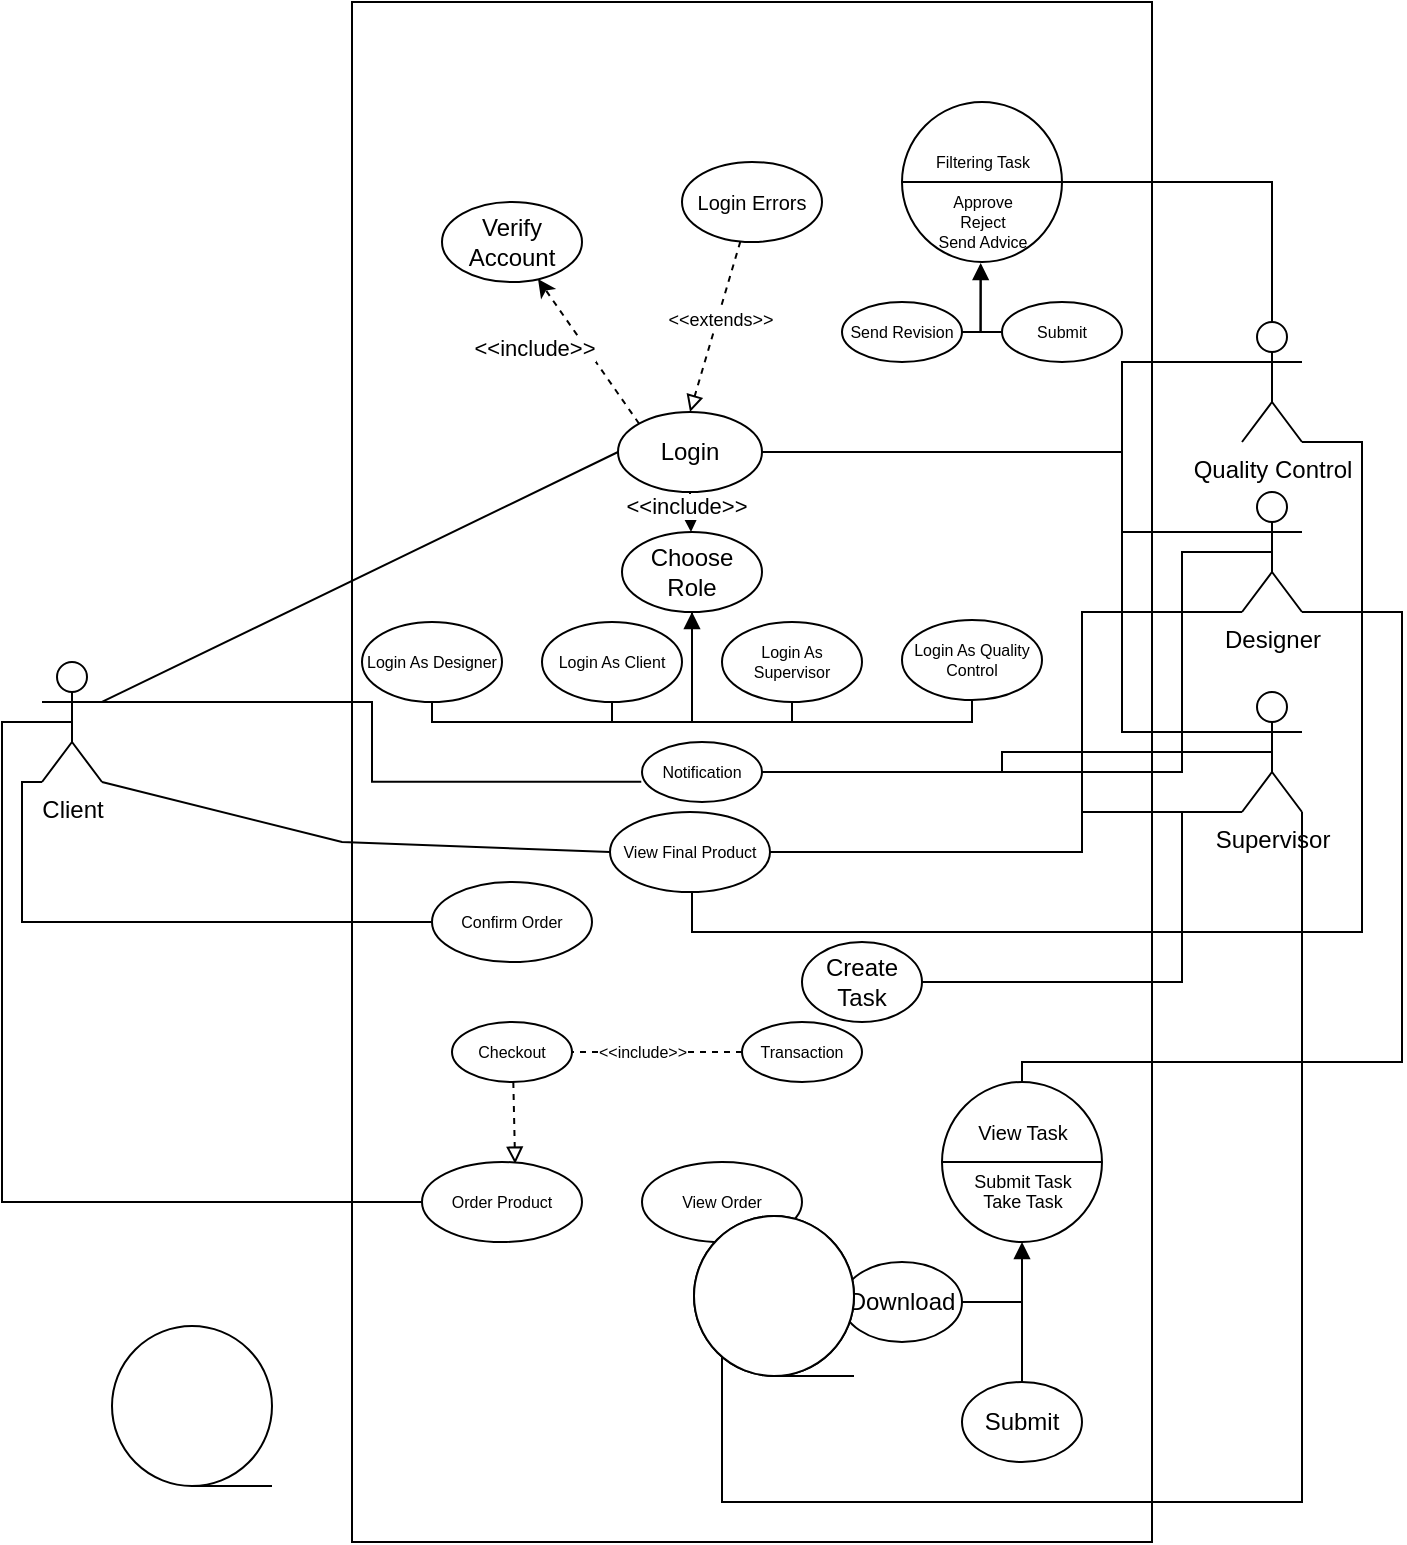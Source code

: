<mxfile version="20.4.0" type="device"><diagram id="AibUUXm_9n7ICeWO_whY" name="Halaman-1"><mxGraphModel dx="789" dy="443" grid="0" gridSize="10" guides="1" tooltips="1" connect="1" arrows="1" fold="1" page="1" pageScale="1" pageWidth="827" pageHeight="1169" math="0" shadow="0"><root><mxCell id="0"/><mxCell id="1" parent="0"/><mxCell id="dySBvEyfa3orBfAFJkpx-2" value="Designer" style="shape=umlActor;verticalLabelPosition=bottom;verticalAlign=top;html=1;outlineConnect=0;" vertex="1" parent="1"><mxGeometry x="700" y="585" width="30" height="60" as="geometry"/></mxCell><mxCell id="dySBvEyfa3orBfAFJkpx-3" value="Client" style="shape=umlActor;verticalLabelPosition=bottom;verticalAlign=top;html=1;outlineConnect=0;" vertex="1" parent="1"><mxGeometry x="100" y="670" width="30" height="60" as="geometry"/></mxCell><mxCell id="dySBvEyfa3orBfAFJkpx-5" value="" style="rounded=0;whiteSpace=wrap;html=1;" vertex="1" parent="1"><mxGeometry x="255" y="340" width="400" height="770" as="geometry"/></mxCell><mxCell id="dySBvEyfa3orBfAFJkpx-98" style="edgeStyle=none;rounded=0;orthogonalLoop=1;jettySize=auto;html=1;entryX=0;entryY=0.5;entryDx=0;entryDy=0;labelBackgroundColor=default;fontSize=10;startArrow=none;startFill=0;endArrow=none;endFill=0;elbow=vertical;exitX=1;exitY=0.333;exitDx=0;exitDy=0;exitPerimeter=0;" edge="1" parent="1" source="dySBvEyfa3orBfAFJkpx-3" target="dySBvEyfa3orBfAFJkpx-4"><mxGeometry relative="1" as="geometry"/></mxCell><mxCell id="dySBvEyfa3orBfAFJkpx-13" style="edgeStyle=none;rounded=0;orthogonalLoop=1;jettySize=auto;html=1;exitX=0;exitY=0;exitDx=0;exitDy=0;dashed=1;labelBackgroundColor=default;" edge="1" parent="1" source="dySBvEyfa3orBfAFJkpx-4" target="dySBvEyfa3orBfAFJkpx-6"><mxGeometry relative="1" as="geometry"/></mxCell><mxCell id="dySBvEyfa3orBfAFJkpx-14" value="&amp;lt;&amp;lt;include&amp;gt;&amp;gt;" style="edgeLabel;html=1;align=center;verticalAlign=middle;resizable=0;points=[];" vertex="1" connectable="0" parent="dySBvEyfa3orBfAFJkpx-13"><mxGeometry x="0.389" relative="1" as="geometry"><mxPoint x="-18" y="12" as="offset"/></mxGeometry></mxCell><mxCell id="dySBvEyfa3orBfAFJkpx-15" style="edgeStyle=none;rounded=0;orthogonalLoop=1;jettySize=auto;html=1;dashed=1;labelBackgroundColor=default;exitX=0.5;exitY=1;exitDx=0;exitDy=0;" edge="1" parent="1" source="dySBvEyfa3orBfAFJkpx-4" target="dySBvEyfa3orBfAFJkpx-7"><mxGeometry relative="1" as="geometry"><mxPoint x="370" y="600" as="sourcePoint"/></mxGeometry></mxCell><mxCell id="dySBvEyfa3orBfAFJkpx-16" value="&amp;lt;&amp;lt;include&amp;gt;&amp;gt;" style="edgeLabel;html=1;align=center;verticalAlign=middle;resizable=0;points=[];" vertex="1" connectable="0" parent="dySBvEyfa3orBfAFJkpx-15"><mxGeometry x="-0.309" y="-2" relative="1" as="geometry"><mxPoint as="offset"/></mxGeometry></mxCell><mxCell id="dySBvEyfa3orBfAFJkpx-4" value="Login" style="ellipse;whiteSpace=wrap;html=1;" vertex="1" parent="1"><mxGeometry x="388" y="545" width="72" height="40" as="geometry"/></mxCell><mxCell id="dySBvEyfa3orBfAFJkpx-6" value="Verify Account" style="ellipse;whiteSpace=wrap;html=1;" vertex="1" parent="1"><mxGeometry x="300" y="440" width="70" height="40" as="geometry"/></mxCell><mxCell id="dySBvEyfa3orBfAFJkpx-7" value="Choose Role" style="ellipse;whiteSpace=wrap;html=1;" vertex="1" parent="1"><mxGeometry x="390" y="605" width="70" height="40" as="geometry"/></mxCell><mxCell id="dySBvEyfa3orBfAFJkpx-20" value="" style="endArrow=none;html=1;edgeStyle=elbowEdgeStyle;rounded=0;labelBackgroundColor=default;startArrow=block;startFill=1;elbow=vertical;" edge="1" parent="1" source="dySBvEyfa3orBfAFJkpx-7" target="dySBvEyfa3orBfAFJkpx-8"><mxGeometry relative="1" as="geometry"><mxPoint x="350" y="670" as="sourcePoint"/><mxPoint x="510" y="670" as="targetPoint"/><Array as="points"><mxPoint x="370" y="700"/><mxPoint x="370" y="710"/><mxPoint x="360" y="720"/></Array></mxGeometry></mxCell><mxCell id="dySBvEyfa3orBfAFJkpx-66" style="edgeStyle=elbowEdgeStyle;rounded=0;orthogonalLoop=1;jettySize=auto;elbow=vertical;html=1;labelBackgroundColor=default;startArrow=none;startFill=0;endArrow=none;endFill=0;exitX=0.5;exitY=0;exitDx=0;exitDy=0;entryX=0.5;entryY=1;entryDx=0;entryDy=0;" edge="1" parent="1" source="dySBvEyfa3orBfAFJkpx-10" target="dySBvEyfa3orBfAFJkpx-7"><mxGeometry relative="1" as="geometry"><mxPoint x="420" y="720" as="targetPoint"/><Array as="points"><mxPoint x="440" y="700"/><mxPoint x="460" y="710"/><mxPoint x="450" y="720"/></Array></mxGeometry></mxCell><mxCell id="dySBvEyfa3orBfAFJkpx-67" style="edgeStyle=elbowEdgeStyle;rounded=0;orthogonalLoop=1;jettySize=auto;elbow=vertical;html=1;exitX=0.5;exitY=0;exitDx=0;exitDy=0;labelBackgroundColor=default;startArrow=none;startFill=0;endArrow=none;endFill=0;entryX=0.5;entryY=1;entryDx=0;entryDy=0;" edge="1" parent="1" source="dySBvEyfa3orBfAFJkpx-11" target="dySBvEyfa3orBfAFJkpx-7"><mxGeometry relative="1" as="geometry"><mxPoint x="430" y="720" as="targetPoint"/><Array as="points"><mxPoint x="450" y="700"/><mxPoint x="510" y="710"/><mxPoint x="500" y="720"/></Array></mxGeometry></mxCell><mxCell id="dySBvEyfa3orBfAFJkpx-94" style="rounded=0;orthogonalLoop=1;jettySize=auto;elbow=vertical;html=1;entryX=0.5;entryY=0;entryDx=0;entryDy=0;labelBackgroundColor=default;fontSize=9;startArrow=none;startFill=0;endArrow=block;endFill=0;dashed=1;" edge="1" parent="1" source="dySBvEyfa3orBfAFJkpx-93" target="dySBvEyfa3orBfAFJkpx-4"><mxGeometry relative="1" as="geometry"/></mxCell><mxCell id="dySBvEyfa3orBfAFJkpx-96" value="&amp;lt;&amp;lt;extends&amp;gt;&amp;gt;" style="edgeLabel;html=1;align=center;verticalAlign=middle;resizable=0;points=[];fontSize=9;" vertex="1" connectable="0" parent="dySBvEyfa3orBfAFJkpx-94"><mxGeometry x="-0.085" y="1" relative="1" as="geometry"><mxPoint as="offset"/></mxGeometry></mxCell><mxCell id="dySBvEyfa3orBfAFJkpx-93" value="Login Errors" style="ellipse;whiteSpace=wrap;html=1;fontSize=10;" vertex="1" parent="1"><mxGeometry x="420" y="420" width="70" height="40" as="geometry"/></mxCell><mxCell id="dySBvEyfa3orBfAFJkpx-97" style="edgeStyle=orthogonalEdgeStyle;rounded=0;orthogonalLoop=1;jettySize=auto;html=1;entryX=1;entryY=0.5;entryDx=0;entryDy=0;labelBackgroundColor=default;fontSize=10;startArrow=none;startFill=0;endArrow=none;endFill=0;elbow=vertical;exitX=0;exitY=0.333;exitDx=0;exitDy=0;exitPerimeter=0;" edge="1" parent="1" source="dySBvEyfa3orBfAFJkpx-2" target="dySBvEyfa3orBfAFJkpx-4"><mxGeometry relative="1" as="geometry"><Array as="points"><mxPoint x="640" y="605"/><mxPoint x="640" y="565"/></Array></mxGeometry></mxCell><mxCell id="dySBvEyfa3orBfAFJkpx-100" style="edgeStyle=orthogonalEdgeStyle;rounded=0;orthogonalLoop=1;jettySize=auto;html=1;entryX=1;entryY=0.5;entryDx=0;entryDy=0;labelBackgroundColor=default;fontSize=10;startArrow=none;startFill=0;endArrow=none;endFill=0;elbow=vertical;exitX=0;exitY=0.333;exitDx=0;exitDy=0;exitPerimeter=0;" edge="1" parent="1" source="dySBvEyfa3orBfAFJkpx-99" target="dySBvEyfa3orBfAFJkpx-4"><mxGeometry relative="1" as="geometry"><Array as="points"><mxPoint x="640" y="705"/><mxPoint x="640" y="565"/></Array></mxGeometry></mxCell><mxCell id="dySBvEyfa3orBfAFJkpx-198" style="edgeStyle=orthogonalEdgeStyle;rounded=0;orthogonalLoop=1;jettySize=auto;html=1;exitX=1;exitY=1;exitDx=0;exitDy=0;exitPerimeter=0;entryX=0.5;entryY=1;entryDx=0;entryDy=0;labelBackgroundColor=default;fontSize=7;startArrow=none;startFill=0;endArrow=none;endFill=0;elbow=vertical;" edge="1" parent="1" source="dySBvEyfa3orBfAFJkpx-99" target="dySBvEyfa3orBfAFJkpx-199"><mxGeometry relative="1" as="geometry"><Array as="points"><mxPoint x="730" y="1090"/><mxPoint x="440" y="1090"/></Array></mxGeometry></mxCell><mxCell id="dySBvEyfa3orBfAFJkpx-99" value="Supervisor" style="shape=umlActor;verticalLabelPosition=bottom;verticalAlign=top;html=1;outlineConnect=0;" vertex="1" parent="1"><mxGeometry x="700" y="685" width="30" height="60" as="geometry"/></mxCell><mxCell id="dySBvEyfa3orBfAFJkpx-103" style="edgeStyle=orthogonalEdgeStyle;rounded=0;orthogonalLoop=1;jettySize=auto;html=1;entryX=1;entryY=0.5;entryDx=0;entryDy=0;labelBackgroundColor=default;fontSize=10;startArrow=none;startFill=0;endArrow=none;endFill=0;elbow=vertical;exitX=0;exitY=0.333;exitDx=0;exitDy=0;exitPerimeter=0;" edge="1" parent="1" source="dySBvEyfa3orBfAFJkpx-102" target="dySBvEyfa3orBfAFJkpx-4"><mxGeometry relative="1" as="geometry"><Array as="points"><mxPoint x="640" y="520"/><mxPoint x="640" y="565"/></Array></mxGeometry></mxCell><mxCell id="dySBvEyfa3orBfAFJkpx-154" style="edgeStyle=orthogonalEdgeStyle;rounded=0;orthogonalLoop=1;jettySize=auto;html=1;exitX=0.5;exitY=0;exitDx=0;exitDy=0;exitPerimeter=0;entryX=1;entryY=0.5;entryDx=0;entryDy=0;labelBackgroundColor=default;fontSize=8;startArrow=none;startFill=0;endArrow=none;endFill=0;elbow=vertical;" edge="1" parent="1" source="dySBvEyfa3orBfAFJkpx-102" target="dySBvEyfa3orBfAFJkpx-139"><mxGeometry relative="1" as="geometry"><Array as="points"><mxPoint x="715" y="430"/></Array></mxGeometry></mxCell><mxCell id="dySBvEyfa3orBfAFJkpx-164" style="edgeStyle=orthogonalEdgeStyle;rounded=0;orthogonalLoop=1;jettySize=auto;html=1;exitX=1;exitY=1;exitDx=0;exitDy=0;exitPerimeter=0;entryX=0.5;entryY=1;entryDx=0;entryDy=0;labelBackgroundColor=default;fontSize=8;startArrow=none;startFill=0;endArrow=none;endFill=0;elbow=vertical;" edge="1" parent="1" source="dySBvEyfa3orBfAFJkpx-102" target="dySBvEyfa3orBfAFJkpx-159"><mxGeometry relative="1" as="geometry"><Array as="points"><mxPoint x="760" y="560"/><mxPoint x="760" y="805"/><mxPoint x="425" y="805"/></Array></mxGeometry></mxCell><mxCell id="dySBvEyfa3orBfAFJkpx-102" value="Quality Control" style="shape=umlActor;verticalLabelPosition=bottom;verticalAlign=top;html=1;outlineConnect=0;" vertex="1" parent="1"><mxGeometry x="700" y="500" width="30" height="60" as="geometry"/></mxCell><mxCell id="dySBvEyfa3orBfAFJkpx-130" style="edgeStyle=orthogonalEdgeStyle;rounded=0;orthogonalLoop=1;jettySize=auto;html=1;entryX=0;entryY=1;entryDx=0;entryDy=0;entryPerimeter=0;labelBackgroundColor=default;fontSize=10;startArrow=none;startFill=0;endArrow=none;endFill=0;elbow=vertical;" edge="1" parent="1" source="dySBvEyfa3orBfAFJkpx-68" target="dySBvEyfa3orBfAFJkpx-99"><mxGeometry relative="1" as="geometry"><Array as="points"><mxPoint x="670" y="830"/><mxPoint x="670" y="745"/></Array></mxGeometry></mxCell><mxCell id="dySBvEyfa3orBfAFJkpx-137" style="edgeStyle=orthogonalEdgeStyle;rounded=0;orthogonalLoop=1;jettySize=auto;html=1;labelBackgroundColor=default;fontSize=8;startArrow=none;startFill=0;endArrow=none;endFill=0;elbow=vertical;entryX=1;entryY=1;entryDx=0;entryDy=0;entryPerimeter=0;" edge="1" parent="1" source="dySBvEyfa3orBfAFJkpx-74" target="dySBvEyfa3orBfAFJkpx-2"><mxGeometry relative="1" as="geometry"><mxPoint x="771.2" y="830" as="targetPoint"/><Array as="points"><mxPoint x="780" y="870"/><mxPoint x="780" y="645"/></Array></mxGeometry></mxCell><mxCell id="dySBvEyfa3orBfAFJkpx-68" value="Create Task" style="ellipse;whiteSpace=wrap;html=1;" vertex="1" parent="1"><mxGeometry x="480" y="810" width="60" height="40" as="geometry"/></mxCell><mxCell id="dySBvEyfa3orBfAFJkpx-152" style="edgeStyle=orthogonalEdgeStyle;rounded=0;orthogonalLoop=1;jettySize=auto;html=1;exitX=1;exitY=0.5;exitDx=0;exitDy=0;entryX=0.489;entryY=1.085;entryDx=0;entryDy=0;entryPerimeter=0;labelBackgroundColor=default;fontSize=8;startArrow=none;startFill=0;endArrow=none;endFill=0;elbow=vertical;" edge="1" parent="1" source="dySBvEyfa3orBfAFJkpx-147" target="dySBvEyfa3orBfAFJkpx-148"><mxGeometry relative="1" as="geometry"/></mxCell><mxCell id="dySBvEyfa3orBfAFJkpx-147" value="Send Revision" style="ellipse;whiteSpace=wrap;html=1;strokeWidth=1;fontSize=8;" vertex="1" parent="1"><mxGeometry x="500" y="490" width="60" height="30" as="geometry"/></mxCell><mxCell id="dySBvEyfa3orBfAFJkpx-153" style="edgeStyle=orthogonalEdgeStyle;rounded=0;orthogonalLoop=1;jettySize=auto;html=1;exitX=0;exitY=0.5;exitDx=0;exitDy=0;labelBackgroundColor=default;fontSize=8;startArrow=none;startFill=0;endArrow=block;endFill=1;elbow=vertical;entryX=0.489;entryY=1.025;entryDx=0;entryDy=0;entryPerimeter=0;" edge="1" parent="1" source="dySBvEyfa3orBfAFJkpx-149" target="dySBvEyfa3orBfAFJkpx-148"><mxGeometry relative="1" as="geometry"><mxPoint x="570" y="504.935" as="targetPoint"/></mxGeometry></mxCell><mxCell id="dySBvEyfa3orBfAFJkpx-149" value="Submit" style="ellipse;whiteSpace=wrap;html=1;strokeWidth=1;fontSize=8;" vertex="1" parent="1"><mxGeometry x="580" y="490" width="60" height="30" as="geometry"/></mxCell><mxCell id="dySBvEyfa3orBfAFJkpx-151" value="" style="group" vertex="1" connectable="0" parent="1"><mxGeometry x="530" y="390" width="80" height="80" as="geometry"/></mxCell><mxCell id="dySBvEyfa3orBfAFJkpx-139" value="" style="shape=lineEllipse;perimeter=ellipsePerimeter;whiteSpace=wrap;html=1;backgroundOutline=1;strokeWidth=1;fontSize=8;" vertex="1" parent="dySBvEyfa3orBfAFJkpx-151"><mxGeometry width="80" height="80" as="geometry"/></mxCell><mxCell id="dySBvEyfa3orBfAFJkpx-150" value="" style="group" vertex="1" connectable="0" parent="dySBvEyfa3orBfAFJkpx-151"><mxGeometry x="5" y="20" width="70" height="60" as="geometry"/></mxCell><mxCell id="dySBvEyfa3orBfAFJkpx-141" value="Filtering Task" style="text;html=1;resizable=0;autosize=1;align=center;verticalAlign=middle;points=[];fillColor=none;strokeColor=none;rounded=0;strokeWidth=1;fontSize=8;" vertex="1" parent="dySBvEyfa3orBfAFJkpx-150"><mxGeometry width="70" height="20" as="geometry"/></mxCell><mxCell id="dySBvEyfa3orBfAFJkpx-143" value="Approve" style="text;html=1;resizable=0;autosize=1;align=center;verticalAlign=middle;points=[];fillColor=none;strokeColor=none;rounded=0;strokeWidth=1;fontSize=8;" vertex="1" parent="dySBvEyfa3orBfAFJkpx-150"><mxGeometry x="10" y="20" width="50" height="20" as="geometry"/></mxCell><mxCell id="dySBvEyfa3orBfAFJkpx-144" value="Reject" style="text;html=1;resizable=0;autosize=1;align=center;verticalAlign=middle;points=[];fillColor=none;strokeColor=none;rounded=0;strokeWidth=1;fontSize=8;" vertex="1" parent="dySBvEyfa3orBfAFJkpx-150"><mxGeometry x="10" y="30" width="50" height="20" as="geometry"/></mxCell><mxCell id="dySBvEyfa3orBfAFJkpx-148" value="Send Advice" style="text;html=1;resizable=0;autosize=1;align=center;verticalAlign=middle;points=[];fillColor=none;strokeColor=none;rounded=0;strokeWidth=1;fontSize=8;" vertex="1" parent="dySBvEyfa3orBfAFJkpx-150"><mxGeometry x="5" y="40" width="60" height="20" as="geometry"/></mxCell><mxCell id="dySBvEyfa3orBfAFJkpx-158" style="rounded=0;orthogonalLoop=1;jettySize=auto;html=1;labelBackgroundColor=default;fontSize=8;startArrow=none;startFill=0;endArrow=none;endFill=0;elbow=vertical;entryX=0;entryY=1;entryDx=0;entryDy=0;entryPerimeter=0;edgeStyle=orthogonalEdgeStyle;exitX=0;exitY=0.5;exitDx=0;exitDy=0;" edge="1" parent="1" target="dySBvEyfa3orBfAFJkpx-3"><mxGeometry relative="1" as="geometry"><mxPoint x="220" y="670" as="targetPoint"/><mxPoint x="300" y="800" as="sourcePoint"/><Array as="points"><mxPoint x="90" y="800"/><mxPoint x="90" y="730"/></Array></mxGeometry></mxCell><mxCell id="dySBvEyfa3orBfAFJkpx-162" style="edgeStyle=orthogonalEdgeStyle;rounded=0;orthogonalLoop=1;jettySize=auto;html=1;entryX=0;entryY=1;entryDx=0;entryDy=0;entryPerimeter=0;labelBackgroundColor=default;fontSize=8;startArrow=none;startFill=0;endArrow=none;endFill=0;elbow=vertical;exitX=1;exitY=0.5;exitDx=0;exitDy=0;" edge="1" parent="1" source="dySBvEyfa3orBfAFJkpx-159" target="dySBvEyfa3orBfAFJkpx-99"><mxGeometry relative="1" as="geometry"><Array as="points"><mxPoint x="620" y="765"/><mxPoint x="620" y="745"/></Array></mxGeometry></mxCell><mxCell id="dySBvEyfa3orBfAFJkpx-159" value="View Final Product" style="ellipse;whiteSpace=wrap;html=1;strokeWidth=1;fontSize=8;" vertex="1" parent="1"><mxGeometry x="384" y="745" width="80" height="40" as="geometry"/></mxCell><mxCell id="dySBvEyfa3orBfAFJkpx-161" style="edgeStyle=none;rounded=0;orthogonalLoop=1;jettySize=auto;html=1;exitX=1;exitY=1;exitDx=0;exitDy=0;exitPerimeter=0;entryX=0;entryY=0.5;entryDx=0;entryDy=0;labelBackgroundColor=default;fontSize=8;startArrow=none;startFill=0;endArrow=none;endFill=0;elbow=vertical;" edge="1" parent="1" source="dySBvEyfa3orBfAFJkpx-3" target="dySBvEyfa3orBfAFJkpx-159"><mxGeometry relative="1" as="geometry"><Array as="points"><mxPoint x="250" y="760"/></Array></mxGeometry></mxCell><mxCell id="dySBvEyfa3orBfAFJkpx-163" style="edgeStyle=orthogonalEdgeStyle;rounded=0;orthogonalLoop=1;jettySize=auto;html=1;exitX=0;exitY=1;exitDx=0;exitDy=0;exitPerimeter=0;entryX=1;entryY=0.5;entryDx=0;entryDy=0;labelBackgroundColor=default;fontSize=8;startArrow=none;startFill=0;endArrow=none;endFill=0;elbow=vertical;" edge="1" parent="1" source="dySBvEyfa3orBfAFJkpx-2" target="dySBvEyfa3orBfAFJkpx-159"><mxGeometry relative="1" as="geometry"><Array as="points"><mxPoint x="620" y="645"/><mxPoint x="620" y="765"/></Array></mxGeometry></mxCell><mxCell id="dySBvEyfa3orBfAFJkpx-167" value="" style="group" vertex="1" connectable="0" parent="1"><mxGeometry x="500" y="880" width="130" height="190" as="geometry"/></mxCell><mxCell id="dySBvEyfa3orBfAFJkpx-70" value="Submit" style="ellipse;whiteSpace=wrap;html=1;" vertex="1" parent="dySBvEyfa3orBfAFJkpx-167"><mxGeometry x="60" y="150" width="60" height="40" as="geometry"/></mxCell><mxCell id="dySBvEyfa3orBfAFJkpx-71" value="Download" style="ellipse;whiteSpace=wrap;html=1;" vertex="1" parent="dySBvEyfa3orBfAFJkpx-167"><mxGeometry y="90" width="60" height="40" as="geometry"/></mxCell><mxCell id="dySBvEyfa3orBfAFJkpx-126" value="" style="group" vertex="1" connectable="0" parent="dySBvEyfa3orBfAFJkpx-167"><mxGeometry x="90" y="110" as="geometry"/></mxCell><mxCell id="dySBvEyfa3orBfAFJkpx-127" value="" style="group" vertex="1" connectable="0" parent="dySBvEyfa3orBfAFJkpx-126"><mxGeometry as="geometry"/></mxCell><mxCell id="dySBvEyfa3orBfAFJkpx-92" value="" style="edgeStyle=elbowEdgeStyle;rounded=0;orthogonalLoop=1;jettySize=auto;elbow=vertical;html=1;labelBackgroundColor=default;fontSize=9;startArrow=none;startFill=0;endArrow=none;endFill=0;" edge="1" parent="dySBvEyfa3orBfAFJkpx-127" source="dySBvEyfa3orBfAFJkpx-70"><mxGeometry relative="1" as="geometry"><mxPoint as="targetPoint"/></mxGeometry></mxCell><mxCell id="dySBvEyfa3orBfAFJkpx-74" value="" style="shape=lineEllipse;perimeter=ellipsePerimeter;whiteSpace=wrap;html=1;backgroundOutline=1;" vertex="1" parent="dySBvEyfa3orBfAFJkpx-167"><mxGeometry x="50" width="80" height="80" as="geometry"/></mxCell><mxCell id="dySBvEyfa3orBfAFJkpx-89" value="" style="endArrow=none;html=1;edgeStyle=orthogonalEdgeStyle;rounded=0;labelBackgroundColor=default;fontSize=9;elbow=vertical;entryX=1;entryY=0.5;entryDx=0;entryDy=0;startArrow=block;startFill=1;" edge="1" parent="dySBvEyfa3orBfAFJkpx-167" source="dySBvEyfa3orBfAFJkpx-74" target="dySBvEyfa3orBfAFJkpx-71"><mxGeometry relative="1" as="geometry"><mxPoint x="90" y="70" as="sourcePoint"/><mxPoint x="90" y="105.44" as="targetPoint"/><Array as="points"><mxPoint x="90" y="110"/></Array></mxGeometry></mxCell><mxCell id="dySBvEyfa3orBfAFJkpx-76" value="View Task" style="text;html=1;resizable=0;autosize=1;align=center;verticalAlign=middle;points=[];fillColor=none;strokeColor=none;rounded=0;fontSize=10;" vertex="1" parent="dySBvEyfa3orBfAFJkpx-167"><mxGeometry x="55" y="10" width="70" height="30" as="geometry"/></mxCell><mxCell id="dySBvEyfa3orBfAFJkpx-77" value="Submit Task" style="text;html=1;resizable=0;autosize=1;align=center;verticalAlign=middle;points=[];fillColor=none;strokeColor=none;rounded=0;strokeWidth=1;fontSize=9;" vertex="1" parent="dySBvEyfa3orBfAFJkpx-167"><mxGeometry x="55" y="40" width="70" height="20" as="geometry"/></mxCell><mxCell id="dySBvEyfa3orBfAFJkpx-79" value="Take Task" style="text;html=1;resizable=0;autosize=1;align=center;verticalAlign=middle;points=[];fillColor=none;strokeColor=none;rounded=0;strokeWidth=1;fontSize=9;" vertex="1" parent="dySBvEyfa3orBfAFJkpx-167"><mxGeometry x="60" y="50" width="60" height="20" as="geometry"/></mxCell><mxCell id="dySBvEyfa3orBfAFJkpx-173" style="edgeStyle=none;rounded=0;orthogonalLoop=1;jettySize=auto;html=1;exitX=0.5;exitY=0;exitDx=0;exitDy=0;dashed=1;labelBackgroundColor=default;fontSize=8;startArrow=none;startFill=0;endArrow=block;endFill=0;elbow=vertical;entryX=0.582;entryY=0.021;entryDx=0;entryDy=0;entryPerimeter=0;" edge="1" parent="1" source="dySBvEyfa3orBfAFJkpx-168" target="dySBvEyfa3orBfAFJkpx-196"><mxGeometry relative="1" as="geometry"><mxPoint x="210" y="860" as="targetPoint"/></mxGeometry></mxCell><mxCell id="dySBvEyfa3orBfAFJkpx-174" value="&amp;lt;&amp;lt;extends&amp;gt;&amp;gt;" style="edgeLabel;html=1;align=center;verticalAlign=middle;resizable=0;points=[];fontSize=8;" vertex="1" connectable="0" parent="dySBvEyfa3orBfAFJkpx-173"><mxGeometry x="-0.401" y="1" relative="1" as="geometry"><mxPoint x="-1" y="-2" as="offset"/></mxGeometry></mxCell><mxCell id="dySBvEyfa3orBfAFJkpx-168" value="Checkout" style="ellipse;whiteSpace=wrap;html=1;strokeWidth=1;fontSize=8;" vertex="1" parent="1"><mxGeometry x="305" y="850" width="60" height="30" as="geometry"/></mxCell><mxCell id="dySBvEyfa3orBfAFJkpx-170" style="rounded=0;orthogonalLoop=1;jettySize=auto;html=1;entryX=1;entryY=0.5;entryDx=0;entryDy=0;labelBackgroundColor=default;fontSize=8;startArrow=none;startFill=0;endArrow=none;endFill=0;elbow=vertical;dashed=1;" edge="1" parent="1" source="dySBvEyfa3orBfAFJkpx-169" target="dySBvEyfa3orBfAFJkpx-168"><mxGeometry relative="1" as="geometry"/></mxCell><mxCell id="dySBvEyfa3orBfAFJkpx-171" value="&amp;lt;&amp;lt;include&amp;gt;&amp;gt;" style="edgeLabel;html=1;align=center;verticalAlign=middle;resizable=0;points=[];fontSize=8;" vertex="1" connectable="0" parent="dySBvEyfa3orBfAFJkpx-170"><mxGeometry x="-0.495" relative="1" as="geometry"><mxPoint x="-29" as="offset"/></mxGeometry></mxCell><mxCell id="dySBvEyfa3orBfAFJkpx-169" value="Transaction" style="ellipse;whiteSpace=wrap;html=1;strokeWidth=1;fontSize=8;" vertex="1" parent="1"><mxGeometry x="450" y="850" width="60" height="30" as="geometry"/></mxCell><mxCell id="dySBvEyfa3orBfAFJkpx-184" style="edgeStyle=orthogonalEdgeStyle;rounded=0;orthogonalLoop=1;jettySize=auto;html=1;entryX=0.5;entryY=0.5;entryDx=0;entryDy=0;entryPerimeter=0;labelBackgroundColor=default;fontSize=8;startArrow=none;startFill=0;endArrow=none;endFill=0;elbow=vertical;" edge="1" parent="1" source="dySBvEyfa3orBfAFJkpx-175" target="dySBvEyfa3orBfAFJkpx-99"><mxGeometry relative="1" as="geometry"/></mxCell><mxCell id="dySBvEyfa3orBfAFJkpx-185" style="edgeStyle=orthogonalEdgeStyle;rounded=0;orthogonalLoop=1;jettySize=auto;html=1;entryX=0.5;entryY=0.5;entryDx=0;entryDy=0;entryPerimeter=0;labelBackgroundColor=default;fontSize=8;startArrow=none;startFill=0;endArrow=none;endFill=0;elbow=vertical;" edge="1" parent="1" source="dySBvEyfa3orBfAFJkpx-175" target="dySBvEyfa3orBfAFJkpx-2"><mxGeometry relative="1" as="geometry"><Array as="points"><mxPoint x="670" y="725"/><mxPoint x="670" y="615"/></Array></mxGeometry></mxCell><mxCell id="dySBvEyfa3orBfAFJkpx-175" value="Notification" style="ellipse;whiteSpace=wrap;html=1;strokeWidth=1;fontSize=8;" vertex="1" parent="1"><mxGeometry x="400" y="710" width="60" height="30" as="geometry"/></mxCell><mxCell id="dySBvEyfa3orBfAFJkpx-177" style="edgeStyle=orthogonalEdgeStyle;rounded=0;orthogonalLoop=1;jettySize=auto;html=1;entryX=-0.006;entryY=0.662;entryDx=0;entryDy=0;entryPerimeter=0;labelBackgroundColor=default;fontSize=8;startArrow=none;startFill=0;endArrow=none;endFill=0;elbow=vertical;exitX=1;exitY=0.333;exitDx=0;exitDy=0;exitPerimeter=0;" edge="1" parent="1" source="dySBvEyfa3orBfAFJkpx-3" target="dySBvEyfa3orBfAFJkpx-175"><mxGeometry relative="1" as="geometry"/></mxCell><mxCell id="dySBvEyfa3orBfAFJkpx-183" style="edgeStyle=orthogonalEdgeStyle;rounded=0;orthogonalLoop=1;jettySize=auto;html=1;exitX=0.5;exitY=1;exitDx=0;exitDy=0;entryX=0.5;entryY=1;entryDx=0;entryDy=0;labelBackgroundColor=default;fontSize=8;startArrow=none;startFill=0;endArrow=none;endFill=0;elbow=vertical;" edge="1" parent="1" source="dySBvEyfa3orBfAFJkpx-9" target="dySBvEyfa3orBfAFJkpx-7"><mxGeometry relative="1" as="geometry"><Array as="points"><mxPoint x="385" y="700"/><mxPoint x="425" y="700"/></Array></mxGeometry></mxCell><mxCell id="dySBvEyfa3orBfAFJkpx-195" value="Confirm Order" style="ellipse;whiteSpace=wrap;html=1;strokeWidth=1;fontSize=8;" vertex="1" parent="1"><mxGeometry x="295" y="780" width="80" height="40" as="geometry"/></mxCell><mxCell id="dySBvEyfa3orBfAFJkpx-196" value="Order Product" style="ellipse;whiteSpace=wrap;html=1;strokeWidth=1;fontSize=8;" vertex="1" parent="1"><mxGeometry x="290" y="920" width="80" height="40" as="geometry"/></mxCell><mxCell id="dySBvEyfa3orBfAFJkpx-197" style="edgeStyle=orthogonalEdgeStyle;rounded=0;orthogonalLoop=1;jettySize=auto;html=1;exitX=0.5;exitY=0.5;exitDx=0;exitDy=0;exitPerimeter=0;entryX=0;entryY=0.5;entryDx=0;entryDy=0;labelBackgroundColor=default;fontSize=7;startArrow=none;startFill=0;endArrow=none;endFill=0;elbow=vertical;" edge="1" parent="1" source="dySBvEyfa3orBfAFJkpx-3" target="dySBvEyfa3orBfAFJkpx-196"><mxGeometry relative="1" as="geometry"><Array as="points"><mxPoint x="80" y="700"/><mxPoint x="80" y="940"/></Array></mxGeometry></mxCell><mxCell id="dySBvEyfa3orBfAFJkpx-199" value="View Order" style="ellipse;whiteSpace=wrap;html=1;strokeWidth=1;fontSize=8;" vertex="1" parent="1"><mxGeometry x="400" y="920" width="80" height="40" as="geometry"/></mxCell><mxCell id="dySBvEyfa3orBfAFJkpx-8" value="Login As Designer" style="ellipse;whiteSpace=wrap;html=1;fontSize=8;" vertex="1" parent="1"><mxGeometry x="260" y="650" width="70" height="40" as="geometry"/></mxCell><mxCell id="dySBvEyfa3orBfAFJkpx-9" value="Login As Client" style="ellipse;whiteSpace=wrap;html=1;fontSize=8;" vertex="1" parent="1"><mxGeometry x="350" y="650" width="70" height="40" as="geometry"/></mxCell><mxCell id="dySBvEyfa3orBfAFJkpx-10" value="Login As Supervisor" style="ellipse;whiteSpace=wrap;html=1;fontSize=8;" vertex="1" parent="1"><mxGeometry x="440" y="650" width="70" height="40" as="geometry"/></mxCell><mxCell id="dySBvEyfa3orBfAFJkpx-11" value="&lt;font style=&quot;font-size: 8px;&quot;&gt;Login As Quality Control&lt;/font&gt;" style="ellipse;whiteSpace=wrap;html=1;fontSize=8;" vertex="1" parent="1"><mxGeometry x="530" y="649" width="70" height="40" as="geometry"/></mxCell><mxCell id="dySBvEyfa3orBfAFJkpx-200" value="" style="shape=tapeData;whiteSpace=wrap;html=1;perimeter=ellipsePerimeter;strokeWidth=1;fontSize=8;" vertex="1" parent="1"><mxGeometry x="426" y="947" width="80" height="80" as="geometry"/></mxCell><mxCell id="dySBvEyfa3orBfAFJkpx-201" value="" style="shape=tapeData;whiteSpace=wrap;html=1;perimeter=ellipsePerimeter;strokeWidth=1;fontSize=8;" vertex="1" parent="1"><mxGeometry x="426" y="947" width="80" height="80" as="geometry"/></mxCell><mxCell id="dySBvEyfa3orBfAFJkpx-202" value="" style="shape=tapeData;whiteSpace=wrap;html=1;perimeter=ellipsePerimeter;strokeWidth=1;fontSize=8;" vertex="1" parent="1"><mxGeometry x="135" y="1002" width="80" height="80" as="geometry"/></mxCell></root></mxGraphModel></diagram></mxfile>